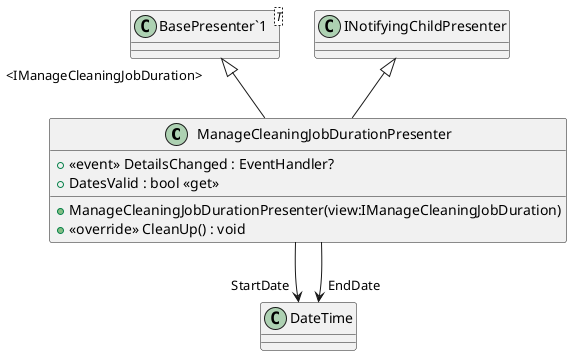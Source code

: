 @startuml
class ManageCleaningJobDurationPresenter {
    +  <<event>> DetailsChanged : EventHandler? 
    + ManageCleaningJobDurationPresenter(view:IManageCleaningJobDuration)
    + DatesValid : bool <<get>>
    + <<override>> CleanUp() : void
}
class "BasePresenter`1"<T> {
}
"BasePresenter`1" "<IManageCleaningJobDuration>" <|-- ManageCleaningJobDurationPresenter
INotifyingChildPresenter <|-- ManageCleaningJobDurationPresenter
ManageCleaningJobDurationPresenter --> "StartDate" DateTime
ManageCleaningJobDurationPresenter --> "EndDate" DateTime
@enduml
